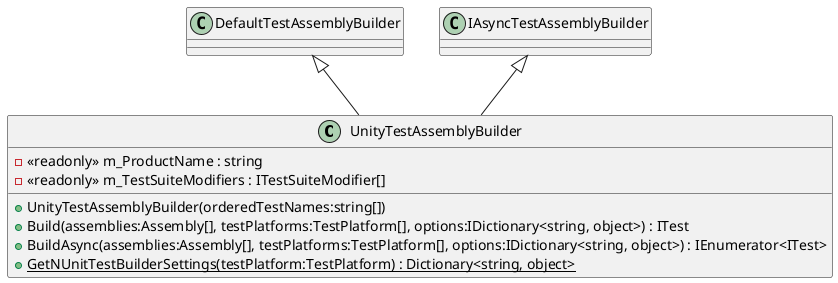 @startuml
class UnityTestAssemblyBuilder {
    - <<readonly>> m_ProductName : string
    - <<readonly>> m_TestSuiteModifiers : ITestSuiteModifier[]
    + UnityTestAssemblyBuilder(orderedTestNames:string[])
    + Build(assemblies:Assembly[], testPlatforms:TestPlatform[], options:IDictionary<string, object>) : ITest
    + BuildAsync(assemblies:Assembly[], testPlatforms:TestPlatform[], options:IDictionary<string, object>) : IEnumerator<ITest>
    + {static} GetNUnitTestBuilderSettings(testPlatform:TestPlatform) : Dictionary<string, object>
}
DefaultTestAssemblyBuilder <|-- UnityTestAssemblyBuilder
IAsyncTestAssemblyBuilder <|-- UnityTestAssemblyBuilder
@enduml
